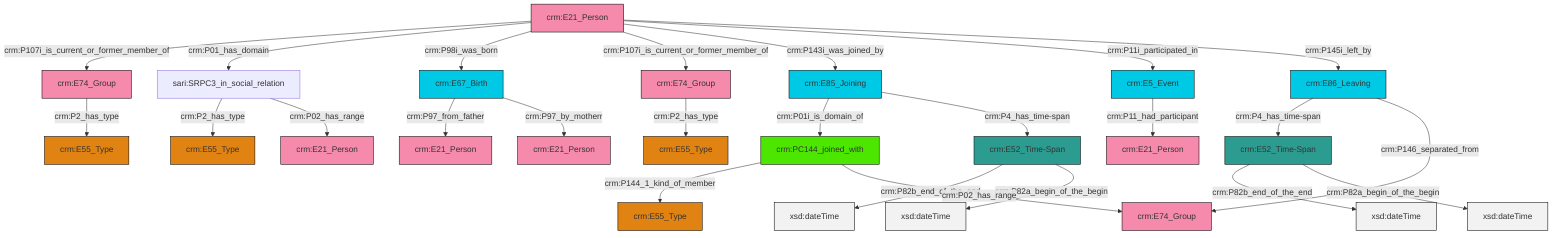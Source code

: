 graph TD
classDef Literal fill:#f2f2f2,stroke:#000000;
classDef CRM_Entity fill:#FFFFFF,stroke:#000000;
classDef Temporal_Entity fill:#00C9E6, stroke:#000000;
classDef Type fill:#E18312, stroke:#000000;
classDef Time-Span fill:#2C9C91, stroke:#000000;
classDef Appellation fill:#FFEB7F, stroke:#000000;
classDef Place fill:#008836, stroke:#000000;
classDef Persistent_Item fill:#B266B2, stroke:#000000;
classDef Conceptual_Object fill:#FFD700, stroke:#000000;
classDef Physical_Thing fill:#D2B48C, stroke:#000000;
classDef Actor fill:#f58aad, stroke:#000000;
classDef PC_Classes fill:#4ce600, stroke:#000000;
classDef Multi fill:#cccccc,stroke:#000000;

0["crm:E67_Birth"]:::Temporal_Entity -->|crm:P97_from_father| 1["crm:E21_Person"]:::Actor
8["crm:E52_Time-Span"]:::Time-Span -->|crm:P82b_end_of_the_end| 12[xsd:dateTime]:::Literal
4["crm:E52_Time-Span"]:::Time-Span -->|crm:P82b_end_of_the_end| 13[xsd:dateTime]:::Literal
0["crm:E67_Birth"]:::Temporal_Entity -->|crm:P97_by_motherr| 2["crm:E21_Person"]:::Actor
16["crm:E21_Person"]:::Actor -->|crm:P107i_is_current_or_former_member_of| 17["crm:E74_Group"]:::Actor
18["crm:E85_Joining"]:::Temporal_Entity -->|crm:P01i_is_domain_of| 19["crm:PC144_joined_with"]:::PC_Classes
20["sari:SRPC3_in_social_relation"]:::Default -->|crm:P2_has_type| 21["crm:E55_Type"]:::Type
8["crm:E52_Time-Span"]:::Time-Span -->|crm:P82a_begin_of_the_begin| 22[xsd:dateTime]:::Literal
20["sari:SRPC3_in_social_relation"]:::Default -->|crm:P02_has_range| 14["crm:E21_Person"]:::Actor
29["crm:E5_Event"]:::Temporal_Entity -->|crm:P11_had_participant| 27["crm:E21_Person"]:::Actor
19["crm:PC144_joined_with"]:::PC_Classes -->|crm:P144_1_kind_of_member| 10["crm:E55_Type"]:::Type
19["crm:PC144_joined_with"]:::PC_Classes -->|crm:P02_has_range| 6["crm:E74_Group"]:::Actor
16["crm:E21_Person"]:::Actor -->|crm:P01_has_domain| 20["sari:SRPC3_in_social_relation"]:::Default
16["crm:E21_Person"]:::Actor -->|crm:P98i_was_born| 0["crm:E67_Birth"]:::Temporal_Entity
33["crm:E86_Leaving"]:::Temporal_Entity -->|crm:P4_has_time-span| 4["crm:E52_Time-Span"]:::Time-Span
16["crm:E21_Person"]:::Actor -->|crm:P107i_is_current_or_former_member_of| 34["crm:E74_Group"]:::Actor
4["crm:E52_Time-Span"]:::Time-Span -->|crm:P82a_begin_of_the_begin| 37[xsd:dateTime]:::Literal
34["crm:E74_Group"]:::Actor -->|crm:P2_has_type| 38["crm:E55_Type"]:::Type
16["crm:E21_Person"]:::Actor -->|crm:P143i_was_joined_by| 18["crm:E85_Joining"]:::Temporal_Entity
17["crm:E74_Group"]:::Actor -->|crm:P2_has_type| 23["crm:E55_Type"]:::Type
18["crm:E85_Joining"]:::Temporal_Entity -->|crm:P4_has_time-span| 8["crm:E52_Time-Span"]:::Time-Span
16["crm:E21_Person"]:::Actor -->|crm:P11i_participated_in| 29["crm:E5_Event"]:::Temporal_Entity
33["crm:E86_Leaving"]:::Temporal_Entity -->|crm:P146_separated_from| 6["crm:E74_Group"]:::Actor
16["crm:E21_Person"]:::Actor -->|crm:P145i_left_by| 33["crm:E86_Leaving"]:::Temporal_Entity